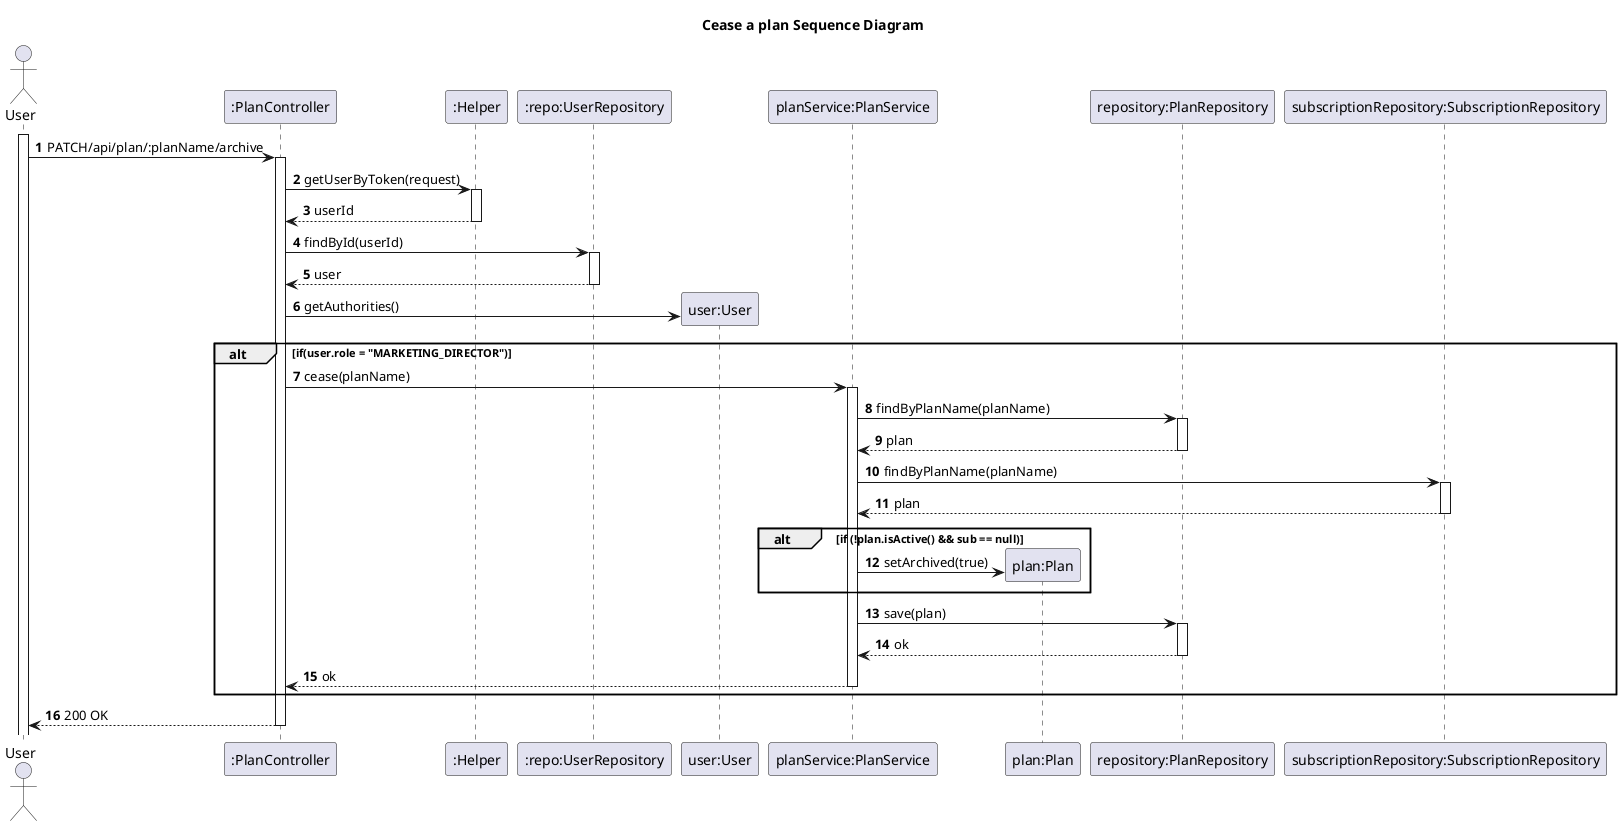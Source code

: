 @startuml
'https://plantuml.com/sequence-diagram

title Cease a plan Sequence Diagram

autoactivate on
autonumber

actor "User" as User
participant ":PlanController" as Ctrl
participant ":Helper" as Helper
participant ":repo:UserRepository" as userRepo
participant "user:User" as usr
participant "planService:PlanService" as Svc
participant "plan:Plan" as plan
participant "repository:PlanRepository" as planRepo
participant "subscriptionRepository:SubscriptionRepository" as subRepo


activate User

User -> Ctrl: PATCH/api/plan/:planName/archive
Ctrl -> Helper: getUserByToken(request)
Helper --> Ctrl: userId
Ctrl -> userRepo: findById(userId)
userRepo --> Ctrl: user
Ctrl -> usr**: getAuthorities()
alt if(user.role = "MARKETING_DIRECTOR")
    Ctrl -> Svc: cease(planName)
    Svc -> planRepo: findByPlanName(planName)
    planRepo --> Svc: plan
    Svc -> subRepo: findByPlanName(planName)
    subRepo --> Svc: plan
    alt if (!plan.isActive() && sub == null)
    Svc -> plan**: setArchived(true)
    end
    Svc -> planRepo: save(plan)
    planRepo --> Svc: ok
    Svc --> Ctrl: ok
end
Ctrl --> User: 200 OK

@enduml
